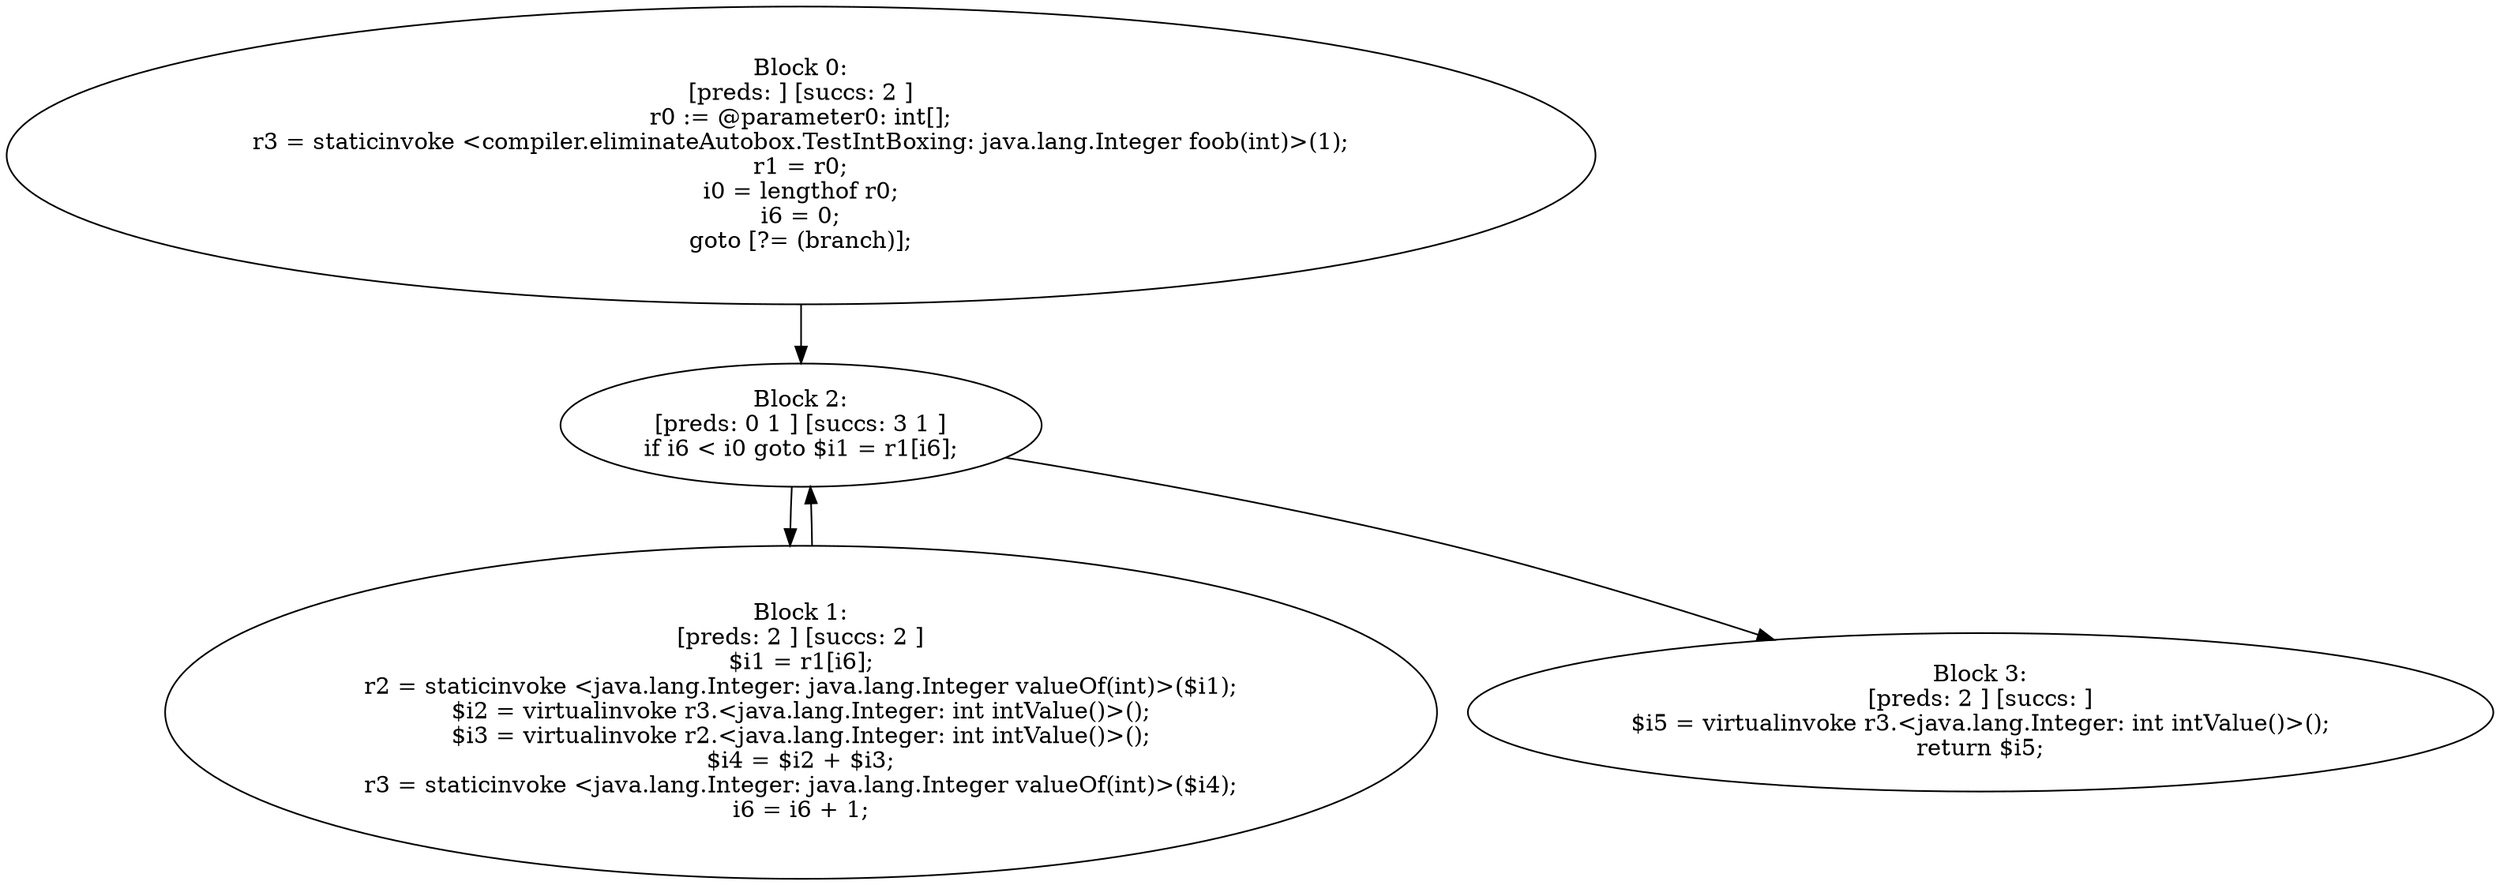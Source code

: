 digraph "unitGraph" {
    "Block 0:
[preds: ] [succs: 2 ]
r0 := @parameter0: int[];
r3 = staticinvoke <compiler.eliminateAutobox.TestIntBoxing: java.lang.Integer foob(int)>(1);
r1 = r0;
i0 = lengthof r0;
i6 = 0;
goto [?= (branch)];
"
    "Block 1:
[preds: 2 ] [succs: 2 ]
$i1 = r1[i6];
r2 = staticinvoke <java.lang.Integer: java.lang.Integer valueOf(int)>($i1);
$i2 = virtualinvoke r3.<java.lang.Integer: int intValue()>();
$i3 = virtualinvoke r2.<java.lang.Integer: int intValue()>();
$i4 = $i2 + $i3;
r3 = staticinvoke <java.lang.Integer: java.lang.Integer valueOf(int)>($i4);
i6 = i6 + 1;
"
    "Block 2:
[preds: 0 1 ] [succs: 3 1 ]
if i6 < i0 goto $i1 = r1[i6];
"
    "Block 3:
[preds: 2 ] [succs: ]
$i5 = virtualinvoke r3.<java.lang.Integer: int intValue()>();
return $i5;
"
    "Block 0:
[preds: ] [succs: 2 ]
r0 := @parameter0: int[];
r3 = staticinvoke <compiler.eliminateAutobox.TestIntBoxing: java.lang.Integer foob(int)>(1);
r1 = r0;
i0 = lengthof r0;
i6 = 0;
goto [?= (branch)];
"->"Block 2:
[preds: 0 1 ] [succs: 3 1 ]
if i6 < i0 goto $i1 = r1[i6];
";
    "Block 1:
[preds: 2 ] [succs: 2 ]
$i1 = r1[i6];
r2 = staticinvoke <java.lang.Integer: java.lang.Integer valueOf(int)>($i1);
$i2 = virtualinvoke r3.<java.lang.Integer: int intValue()>();
$i3 = virtualinvoke r2.<java.lang.Integer: int intValue()>();
$i4 = $i2 + $i3;
r3 = staticinvoke <java.lang.Integer: java.lang.Integer valueOf(int)>($i4);
i6 = i6 + 1;
"->"Block 2:
[preds: 0 1 ] [succs: 3 1 ]
if i6 < i0 goto $i1 = r1[i6];
";
    "Block 2:
[preds: 0 1 ] [succs: 3 1 ]
if i6 < i0 goto $i1 = r1[i6];
"->"Block 3:
[preds: 2 ] [succs: ]
$i5 = virtualinvoke r3.<java.lang.Integer: int intValue()>();
return $i5;
";
    "Block 2:
[preds: 0 1 ] [succs: 3 1 ]
if i6 < i0 goto $i1 = r1[i6];
"->"Block 1:
[preds: 2 ] [succs: 2 ]
$i1 = r1[i6];
r2 = staticinvoke <java.lang.Integer: java.lang.Integer valueOf(int)>($i1);
$i2 = virtualinvoke r3.<java.lang.Integer: int intValue()>();
$i3 = virtualinvoke r2.<java.lang.Integer: int intValue()>();
$i4 = $i2 + $i3;
r3 = staticinvoke <java.lang.Integer: java.lang.Integer valueOf(int)>($i4);
i6 = i6 + 1;
";
}
